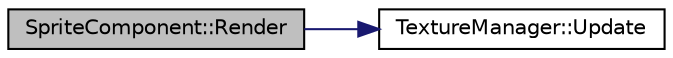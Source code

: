 digraph "SpriteComponent::Render"
{
  edge [fontname="Helvetica",fontsize="10",labelfontname="Helvetica",labelfontsize="10"];
  node [fontname="Helvetica",fontsize="10",shape=record];
  rankdir="LR";
  Node1 [label="SpriteComponent::Render",height=0.2,width=0.4,color="black", fillcolor="grey75", style="filled", fontcolor="black"];
  Node1 -> Node2 [color="midnightblue",fontsize="10",style="solid",fontname="Helvetica"];
  Node2 [label="TextureManager::Update",height=0.2,width=0.4,color="black", fillcolor="white", style="filled",URL="$class_texture_manager.html#ad541d016d2823f4694da793ae887e573"];
}
